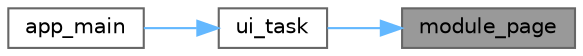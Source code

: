 digraph "module_page"
{
 // LATEX_PDF_SIZE
  bgcolor="transparent";
  edge [fontname=Helvetica,fontsize=10,labelfontname=Helvetica,labelfontsize=10];
  node [fontname=Helvetica,fontsize=10,shape=box,height=0.2,width=0.4];
  rankdir="RL";
  Node1 [id="Node000001",label="module_page",height=0.2,width=0.4,color="gray40", fillcolor="grey60", style="filled", fontcolor="black",tooltip="Function to handle the module information page UI. This function is called when the current page is s..."];
  Node1 -> Node2 [id="edge1_Node000001_Node000002",dir="back",color="steelblue1",style="solid",tooltip=" "];
  Node2 [id="Node000002",label="ui_task",height=0.2,width=0.4,color="grey40", fillcolor="white", style="filled",URL="$tasks_8c.html#a38934c613f9e3b3071370604aa661010",tooltip="Wrapper function for the UI task."];
  Node2 -> Node3 [id="edge2_Node000002_Node000003",dir="back",color="steelblue1",style="solid",tooltip=" "];
  Node3 [id="Node000003",label="app_main",height=0.2,width=0.4,color="grey40", fillcolor="white", style="filled",URL="$main_8c.html#a630544a7f0a2cc40d8a7fefab7e2fe70",tooltip=" "];
}
